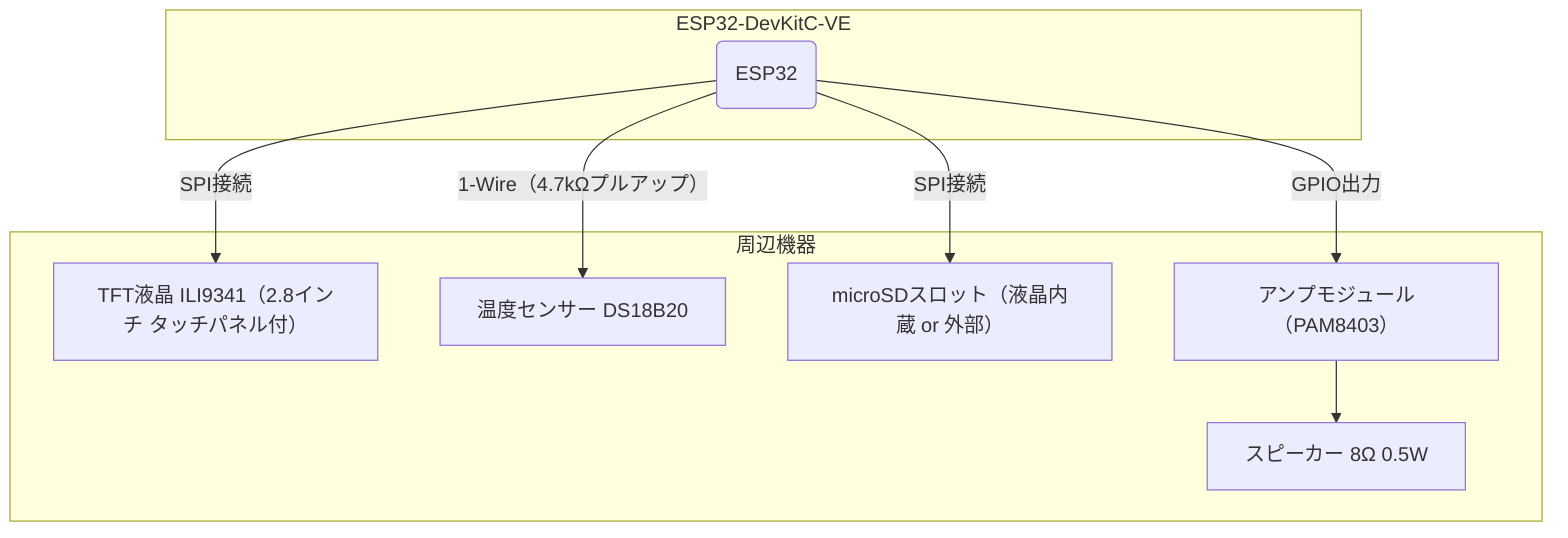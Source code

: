graph TD
    subgraph ESP32-DevKitC-VE
        MCU(ESP32)
    end

    subgraph 周辺機器
        TFT[TFT液晶 ILI9341（2.8インチ タッチパネル付）]
        Temp[温度センサー DS18B20]
        SD[microSDスロット（液晶内蔵 or 外部）]
        Amp[アンプモジュール（PAM8403）]
        Speaker[スピーカー 8Ω 0.5W]
    end

    MCU -->|SPI接続| TFT
    MCU -->|1-Wire（4.7kΩプルアップ）| Temp
    MCU -->|SPI接続| SD
    MCU -->|GPIO出力| Amp
    Amp --> Speaker